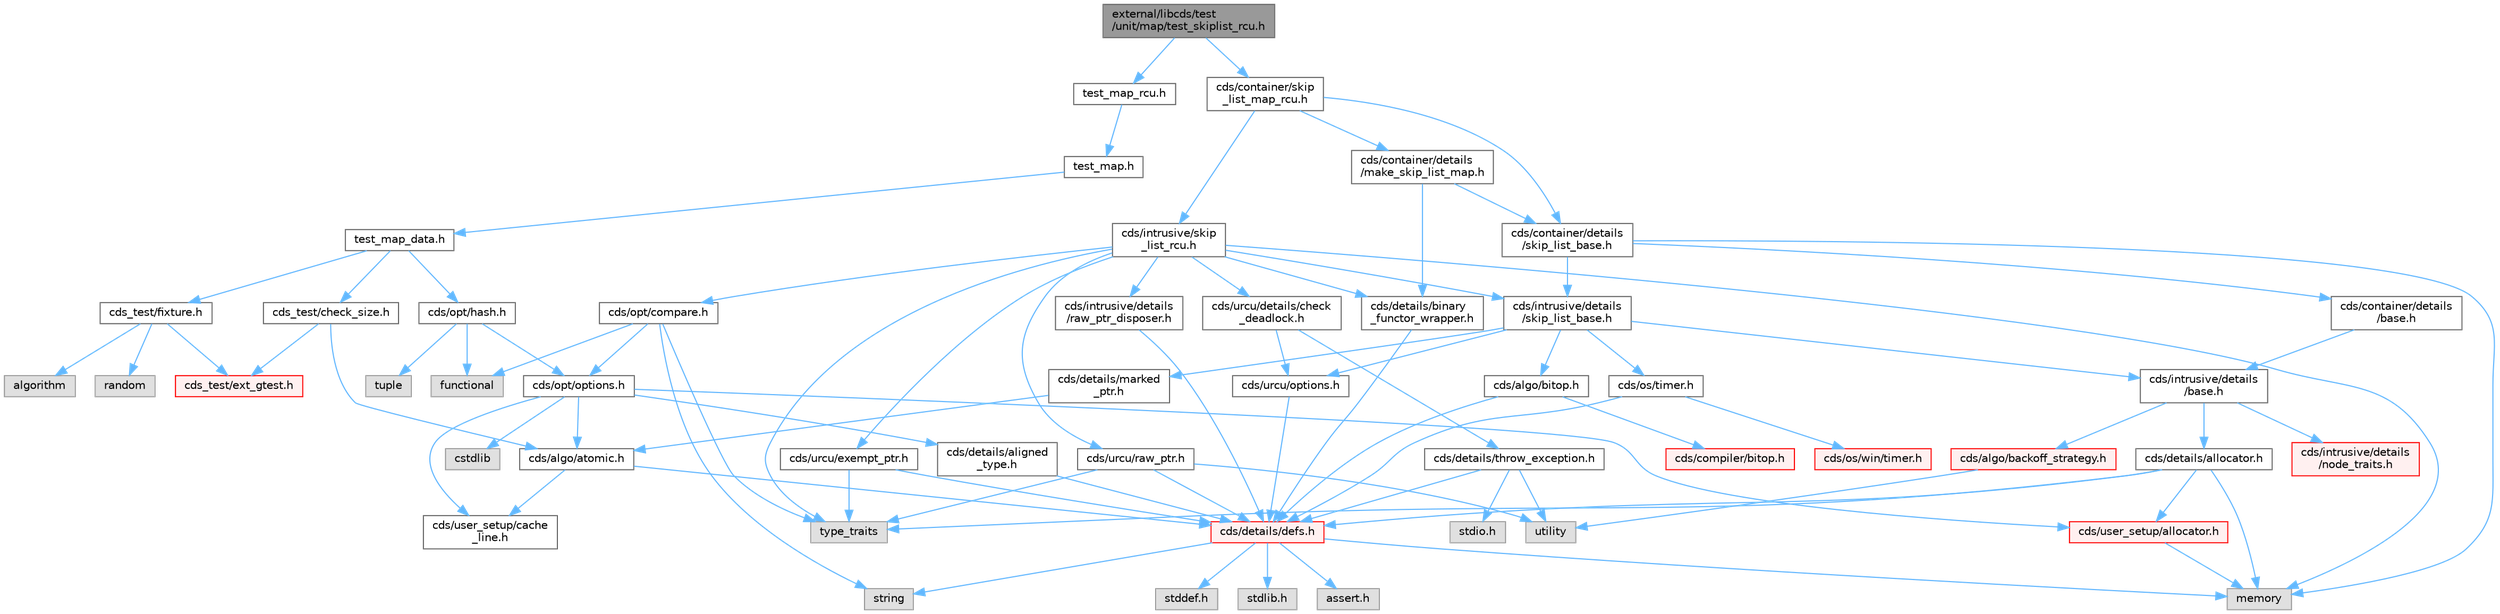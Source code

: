 digraph "external/libcds/test/unit/map/test_skiplist_rcu.h"
{
 // LATEX_PDF_SIZE
  bgcolor="transparent";
  edge [fontname=Helvetica,fontsize=10,labelfontname=Helvetica,labelfontsize=10];
  node [fontname=Helvetica,fontsize=10,shape=box,height=0.2,width=0.4];
  Node1 [id="Node000001",label="external/libcds/test\l/unit/map/test_skiplist_rcu.h",height=0.2,width=0.4,color="gray40", fillcolor="grey60", style="filled", fontcolor="black",tooltip=" "];
  Node1 -> Node2 [id="edge83_Node000001_Node000002",color="steelblue1",style="solid",tooltip=" "];
  Node2 [id="Node000002",label="test_map_rcu.h",height=0.2,width=0.4,color="grey40", fillcolor="white", style="filled",URL="$test__map__rcu_8h.html",tooltip=" "];
  Node2 -> Node3 [id="edge84_Node000002_Node000003",color="steelblue1",style="solid",tooltip=" "];
  Node3 [id="Node000003",label="test_map.h",height=0.2,width=0.4,color="grey40", fillcolor="white", style="filled",URL="$map_2test__map_8h.html",tooltip=" "];
  Node3 -> Node4 [id="edge85_Node000003_Node000004",color="steelblue1",style="solid",tooltip=" "];
  Node4 [id="Node000004",label="test_map_data.h",height=0.2,width=0.4,color="grey40", fillcolor="white", style="filled",URL="$map_2test__map__data_8h.html",tooltip=" "];
  Node4 -> Node5 [id="edge86_Node000004_Node000005",color="steelblue1",style="solid",tooltip=" "];
  Node5 [id="Node000005",label="cds_test/check_size.h",height=0.2,width=0.4,color="grey40", fillcolor="white", style="filled",URL="$check__size_8h.html",tooltip=" "];
  Node5 -> Node6 [id="edge87_Node000005_Node000006",color="steelblue1",style="solid",tooltip=" "];
  Node6 [id="Node000006",label="cds_test/ext_gtest.h",height=0.2,width=0.4,color="red", fillcolor="#FFF0F0", style="filled",URL="$ext__gtest_8h.html",tooltip=" "];
  Node5 -> Node8 [id="edge88_Node000005_Node000008",color="steelblue1",style="solid",tooltip=" "];
  Node8 [id="Node000008",label="cds/algo/atomic.h",height=0.2,width=0.4,color="grey40", fillcolor="white", style="filled",URL="$external_2libcds_2cds_2algo_2atomic_8h.html",tooltip=" "];
  Node8 -> Node9 [id="edge89_Node000008_Node000009",color="steelblue1",style="solid",tooltip=" "];
  Node9 [id="Node000009",label="cds/details/defs.h",height=0.2,width=0.4,color="red", fillcolor="#FFF0F0", style="filled",URL="$details_2defs_8h.html",tooltip=" "];
  Node9 -> Node10 [id="edge90_Node000009_Node000010",color="steelblue1",style="solid",tooltip=" "];
  Node10 [id="Node000010",label="stddef.h",height=0.2,width=0.4,color="grey60", fillcolor="#E0E0E0", style="filled",tooltip=" "];
  Node9 -> Node11 [id="edge91_Node000009_Node000011",color="steelblue1",style="solid",tooltip=" "];
  Node11 [id="Node000011",label="stdlib.h",height=0.2,width=0.4,color="grey60", fillcolor="#E0E0E0", style="filled",tooltip=" "];
  Node9 -> Node12 [id="edge92_Node000009_Node000012",color="steelblue1",style="solid",tooltip=" "];
  Node12 [id="Node000012",label="assert.h",height=0.2,width=0.4,color="grey60", fillcolor="#E0E0E0", style="filled",tooltip=" "];
  Node9 -> Node16 [id="edge93_Node000009_Node000016",color="steelblue1",style="solid",tooltip=" "];
  Node16 [id="Node000016",label="string",height=0.2,width=0.4,color="grey60", fillcolor="#E0E0E0", style="filled",tooltip=" "];
  Node9 -> Node17 [id="edge94_Node000009_Node000017",color="steelblue1",style="solid",tooltip=" "];
  Node17 [id="Node000017",label="memory",height=0.2,width=0.4,color="grey60", fillcolor="#E0E0E0", style="filled",tooltip=" "];
  Node8 -> Node22 [id="edge95_Node000008_Node000022",color="steelblue1",style="solid",tooltip=" "];
  Node22 [id="Node000022",label="cds/user_setup/cache\l_line.h",height=0.2,width=0.4,color="grey40", fillcolor="white", style="filled",URL="$cache__line_8h.html",tooltip="Cache-line size definition"];
  Node4 -> Node23 [id="edge96_Node000004_Node000023",color="steelblue1",style="solid",tooltip=" "];
  Node23 [id="Node000023",label="cds_test/fixture.h",height=0.2,width=0.4,color="grey40", fillcolor="white", style="filled",URL="$fixture_8h.html",tooltip=" "];
  Node23 -> Node6 [id="edge97_Node000023_Node000006",color="steelblue1",style="solid",tooltip=" "];
  Node23 -> Node24 [id="edge98_Node000023_Node000024",color="steelblue1",style="solid",tooltip=" "];
  Node24 [id="Node000024",label="algorithm",height=0.2,width=0.4,color="grey60", fillcolor="#E0E0E0", style="filled",tooltip=" "];
  Node23 -> Node25 [id="edge99_Node000023_Node000025",color="steelblue1",style="solid",tooltip=" "];
  Node25 [id="Node000025",label="random",height=0.2,width=0.4,color="grey60", fillcolor="#E0E0E0", style="filled",tooltip=" "];
  Node4 -> Node26 [id="edge100_Node000004_Node000026",color="steelblue1",style="solid",tooltip=" "];
  Node26 [id="Node000026",label="cds/opt/hash.h",height=0.2,width=0.4,color="grey40", fillcolor="white", style="filled",URL="$external_2libcds_2cds_2opt_2hash_8h.html",tooltip=" "];
  Node26 -> Node27 [id="edge101_Node000026_Node000027",color="steelblue1",style="solid",tooltip=" "];
  Node27 [id="Node000027",label="tuple",height=0.2,width=0.4,color="grey60", fillcolor="#E0E0E0", style="filled",tooltip=" "];
  Node26 -> Node28 [id="edge102_Node000026_Node000028",color="steelblue1",style="solid",tooltip=" "];
  Node28 [id="Node000028",label="functional",height=0.2,width=0.4,color="grey60", fillcolor="#E0E0E0", style="filled",tooltip=" "];
  Node26 -> Node29 [id="edge103_Node000026_Node000029",color="steelblue1",style="solid",tooltip=" "];
  Node29 [id="Node000029",label="cds/opt/options.h",height=0.2,width=0.4,color="grey40", fillcolor="white", style="filled",URL="$opt_2options_8h.html",tooltip=" "];
  Node29 -> Node30 [id="edge104_Node000029_Node000030",color="steelblue1",style="solid",tooltip=" "];
  Node30 [id="Node000030",label="cstdlib",height=0.2,width=0.4,color="grey60", fillcolor="#E0E0E0", style="filled",tooltip=" "];
  Node29 -> Node31 [id="edge105_Node000029_Node000031",color="steelblue1",style="solid",tooltip=" "];
  Node31 [id="Node000031",label="cds/details/aligned\l_type.h",height=0.2,width=0.4,color="grey40", fillcolor="white", style="filled",URL="$aligned__type_8h.html",tooltip=" "];
  Node31 -> Node9 [id="edge106_Node000031_Node000009",color="steelblue1",style="solid",tooltip=" "];
  Node29 -> Node32 [id="edge107_Node000029_Node000032",color="steelblue1",style="solid",tooltip=" "];
  Node32 [id="Node000032",label="cds/user_setup/allocator.h",height=0.2,width=0.4,color="red", fillcolor="#FFF0F0", style="filled",URL="$external_2libcds_2cds_2user__setup_2allocator_8h.html",tooltip="Default implementation of allocator classes."];
  Node32 -> Node17 [id="edge108_Node000032_Node000017",color="steelblue1",style="solid",tooltip=" "];
  Node29 -> Node22 [id="edge109_Node000029_Node000022",color="steelblue1",style="solid",tooltip=" "];
  Node29 -> Node8 [id="edge110_Node000029_Node000008",color="steelblue1",style="solid",tooltip=" "];
  Node1 -> Node47 [id="edge111_Node000001_Node000047",color="steelblue1",style="solid",tooltip=" "];
  Node47 [id="Node000047",label="cds/container/skip\l_list_map_rcu.h",height=0.2,width=0.4,color="grey40", fillcolor="white", style="filled",URL="$skip__list__map__rcu_8h.html",tooltip=" "];
  Node47 -> Node48 [id="edge112_Node000047_Node000048",color="steelblue1",style="solid",tooltip=" "];
  Node48 [id="Node000048",label="cds/container/details\l/skip_list_base.h",height=0.2,width=0.4,color="grey40", fillcolor="white", style="filled",URL="$container_2details_2skip__list__base_8h.html",tooltip=" "];
  Node48 -> Node49 [id="edge113_Node000048_Node000049",color="steelblue1",style="solid",tooltip=" "];
  Node49 [id="Node000049",label="cds/intrusive/details\l/skip_list_base.h",height=0.2,width=0.4,color="grey40", fillcolor="white", style="filled",URL="$intrusive_2details_2skip__list__base_8h.html",tooltip=" "];
  Node49 -> Node50 [id="edge114_Node000049_Node000050",color="steelblue1",style="solid",tooltip=" "];
  Node50 [id="Node000050",label="cds/intrusive/details\l/base.h",height=0.2,width=0.4,color="grey40", fillcolor="white", style="filled",URL="$external_2libcds_2cds_2intrusive_2details_2base_8h.html",tooltip=" "];
  Node50 -> Node51 [id="edge115_Node000050_Node000051",color="steelblue1",style="solid",tooltip=" "];
  Node51 [id="Node000051",label="cds/intrusive/details\l/node_traits.h",height=0.2,width=0.4,color="red", fillcolor="#FFF0F0", style="filled",URL="$node__traits_8h.html",tooltip=" "];
  Node50 -> Node53 [id="edge116_Node000050_Node000053",color="steelblue1",style="solid",tooltip=" "];
  Node53 [id="Node000053",label="cds/details/allocator.h",height=0.2,width=0.4,color="grey40", fillcolor="white", style="filled",URL="$external_2libcds_2cds_2details_2allocator_8h.html",tooltip=" "];
  Node53 -> Node54 [id="edge117_Node000053_Node000054",color="steelblue1",style="solid",tooltip=" "];
  Node54 [id="Node000054",label="type_traits",height=0.2,width=0.4,color="grey60", fillcolor="#E0E0E0", style="filled",tooltip=" "];
  Node53 -> Node17 [id="edge118_Node000053_Node000017",color="steelblue1",style="solid",tooltip=" "];
  Node53 -> Node9 [id="edge119_Node000053_Node000009",color="steelblue1",style="solid",tooltip=" "];
  Node53 -> Node32 [id="edge120_Node000053_Node000032",color="steelblue1",style="solid",tooltip=" "];
  Node50 -> Node55 [id="edge121_Node000050_Node000055",color="steelblue1",style="solid",tooltip=" "];
  Node55 [id="Node000055",label="cds/algo/backoff_strategy.h",height=0.2,width=0.4,color="red", fillcolor="#FFF0F0", style="filled",URL="$backoff__strategy_8h.html",tooltip=" "];
  Node55 -> Node46 [id="edge122_Node000055_Node000046",color="steelblue1",style="solid",tooltip=" "];
  Node46 [id="Node000046",label="utility",height=0.2,width=0.4,color="grey60", fillcolor="#E0E0E0", style="filled",tooltip=" "];
  Node49 -> Node59 [id="edge123_Node000049_Node000059",color="steelblue1",style="solid",tooltip=" "];
  Node59 [id="Node000059",label="cds/details/marked\l_ptr.h",height=0.2,width=0.4,color="grey40", fillcolor="white", style="filled",URL="$marked__ptr_8h.html",tooltip=" "];
  Node59 -> Node8 [id="edge124_Node000059_Node000008",color="steelblue1",style="solid",tooltip=" "];
  Node49 -> Node38 [id="edge125_Node000049_Node000038",color="steelblue1",style="solid",tooltip=" "];
  Node38 [id="Node000038",label="cds/algo/bitop.h",height=0.2,width=0.4,color="grey40", fillcolor="white", style="filled",URL="$algo_2bitop_8h.html",tooltip=" "];
  Node38 -> Node9 [id="edge126_Node000038_Node000009",color="steelblue1",style="solid",tooltip=" "];
  Node38 -> Node39 [id="edge127_Node000038_Node000039",color="steelblue1",style="solid",tooltip=" "];
  Node39 [id="Node000039",label="cds/compiler/bitop.h",height=0.2,width=0.4,color="red", fillcolor="#FFF0F0", style="filled",URL="$compiler_2bitop_8h.html",tooltip=" "];
  Node49 -> Node60 [id="edge128_Node000049_Node000060",color="steelblue1",style="solid",tooltip=" "];
  Node60 [id="Node000060",label="cds/os/timer.h",height=0.2,width=0.4,color="grey40", fillcolor="white", style="filled",URL="$timer_8h.html",tooltip=" "];
  Node60 -> Node9 [id="edge129_Node000060_Node000009",color="steelblue1",style="solid",tooltip=" "];
  Node60 -> Node61 [id="edge130_Node000060_Node000061",color="steelblue1",style="solid",tooltip=" "];
  Node61 [id="Node000061",label="cds/os/win/timer.h",height=0.2,width=0.4,color="red", fillcolor="#FFF0F0", style="filled",URL="$win_2timer_8h.html",tooltip=" "];
  Node49 -> Node63 [id="edge131_Node000049_Node000063",color="steelblue1",style="solid",tooltip=" "];
  Node63 [id="Node000063",label="cds/urcu/options.h",height=0.2,width=0.4,color="grey40", fillcolor="white", style="filled",URL="$urcu_2options_8h.html",tooltip=" "];
  Node63 -> Node9 [id="edge132_Node000063_Node000009",color="steelblue1",style="solid",tooltip=" "];
  Node48 -> Node64 [id="edge133_Node000048_Node000064",color="steelblue1",style="solid",tooltip=" "];
  Node64 [id="Node000064",label="cds/container/details\l/base.h",height=0.2,width=0.4,color="grey40", fillcolor="white", style="filled",URL="$external_2libcds_2cds_2container_2details_2base_8h.html",tooltip=" "];
  Node64 -> Node50 [id="edge134_Node000064_Node000050",color="steelblue1",style="solid",tooltip=" "];
  Node48 -> Node17 [id="edge135_Node000048_Node000017",color="steelblue1",style="solid",tooltip=" "];
  Node47 -> Node65 [id="edge136_Node000047_Node000065",color="steelblue1",style="solid",tooltip=" "];
  Node65 [id="Node000065",label="cds/intrusive/skip\l_list_rcu.h",height=0.2,width=0.4,color="grey40", fillcolor="white", style="filled",URL="$skip__list__rcu_8h.html",tooltip=" "];
  Node65 -> Node54 [id="edge137_Node000065_Node000054",color="steelblue1",style="solid",tooltip=" "];
  Node65 -> Node17 [id="edge138_Node000065_Node000017",color="steelblue1",style="solid",tooltip=" "];
  Node65 -> Node49 [id="edge139_Node000065_Node000049",color="steelblue1",style="solid",tooltip=" "];
  Node65 -> Node66 [id="edge140_Node000065_Node000066",color="steelblue1",style="solid",tooltip=" "];
  Node66 [id="Node000066",label="cds/opt/compare.h",height=0.2,width=0.4,color="grey40", fillcolor="white", style="filled",URL="$external_2libcds_2cds_2opt_2compare_8h.html",tooltip=" "];
  Node66 -> Node54 [id="edge141_Node000066_Node000054",color="steelblue1",style="solid",tooltip=" "];
  Node66 -> Node28 [id="edge142_Node000066_Node000028",color="steelblue1",style="solid",tooltip=" "];
  Node66 -> Node16 [id="edge143_Node000066_Node000016",color="steelblue1",style="solid",tooltip=" "];
  Node66 -> Node29 [id="edge144_Node000066_Node000029",color="steelblue1",style="solid",tooltip=" "];
  Node65 -> Node67 [id="edge145_Node000065_Node000067",color="steelblue1",style="solid",tooltip=" "];
  Node67 [id="Node000067",label="cds/urcu/details/check\l_deadlock.h",height=0.2,width=0.4,color="grey40", fillcolor="white", style="filled",URL="$check__deadlock_8h.html",tooltip=" "];
  Node67 -> Node63 [id="edge146_Node000067_Node000063",color="steelblue1",style="solid",tooltip=" "];
  Node67 -> Node44 [id="edge147_Node000067_Node000044",color="steelblue1",style="solid",tooltip=" "];
  Node44 [id="Node000044",label="cds/details/throw_exception.h",height=0.2,width=0.4,color="grey40", fillcolor="white", style="filled",URL="$throw__exception_8h.html",tooltip=" "];
  Node44 -> Node9 [id="edge148_Node000044_Node000009",color="steelblue1",style="solid",tooltip=" "];
  Node44 -> Node45 [id="edge149_Node000044_Node000045",color="steelblue1",style="solid",tooltip=" "];
  Node45 [id="Node000045",label="stdio.h",height=0.2,width=0.4,color="grey60", fillcolor="#E0E0E0", style="filled",tooltip=" "];
  Node44 -> Node46 [id="edge150_Node000044_Node000046",color="steelblue1",style="solid",tooltip=" "];
  Node65 -> Node68 [id="edge151_Node000065_Node000068",color="steelblue1",style="solid",tooltip=" "];
  Node68 [id="Node000068",label="cds/details/binary\l_functor_wrapper.h",height=0.2,width=0.4,color="grey40", fillcolor="white", style="filled",URL="$binary__functor__wrapper_8h.html",tooltip=" "];
  Node68 -> Node9 [id="edge152_Node000068_Node000009",color="steelblue1",style="solid",tooltip=" "];
  Node65 -> Node69 [id="edge153_Node000065_Node000069",color="steelblue1",style="solid",tooltip=" "];
  Node69 [id="Node000069",label="cds/urcu/exempt_ptr.h",height=0.2,width=0.4,color="grey40", fillcolor="white", style="filled",URL="$exempt__ptr_8h.html",tooltip=" "];
  Node69 -> Node54 [id="edge154_Node000069_Node000054",color="steelblue1",style="solid",tooltip=" "];
  Node69 -> Node9 [id="edge155_Node000069_Node000009",color="steelblue1",style="solid",tooltip=" "];
  Node65 -> Node70 [id="edge156_Node000065_Node000070",color="steelblue1",style="solid",tooltip=" "];
  Node70 [id="Node000070",label="cds/urcu/raw_ptr.h",height=0.2,width=0.4,color="grey40", fillcolor="white", style="filled",URL="$raw__ptr_8h.html",tooltip=" "];
  Node70 -> Node46 [id="edge157_Node000070_Node000046",color="steelblue1",style="solid",tooltip=" "];
  Node70 -> Node54 [id="edge158_Node000070_Node000054",color="steelblue1",style="solid",tooltip=" "];
  Node70 -> Node9 [id="edge159_Node000070_Node000009",color="steelblue1",style="solid",tooltip=" "];
  Node65 -> Node71 [id="edge160_Node000065_Node000071",color="steelblue1",style="solid",tooltip=" "];
  Node71 [id="Node000071",label="cds/intrusive/details\l/raw_ptr_disposer.h",height=0.2,width=0.4,color="grey40", fillcolor="white", style="filled",URL="$raw__ptr__disposer_8h.html",tooltip=" "];
  Node71 -> Node9 [id="edge161_Node000071_Node000009",color="steelblue1",style="solid",tooltip=" "];
  Node47 -> Node72 [id="edge162_Node000047_Node000072",color="steelblue1",style="solid",tooltip=" "];
  Node72 [id="Node000072",label="cds/container/details\l/make_skip_list_map.h",height=0.2,width=0.4,color="grey40", fillcolor="white", style="filled",URL="$make__skip__list__map_8h.html",tooltip=" "];
  Node72 -> Node48 [id="edge163_Node000072_Node000048",color="steelblue1",style="solid",tooltip=" "];
  Node72 -> Node68 [id="edge164_Node000072_Node000068",color="steelblue1",style="solid",tooltip=" "];
}
